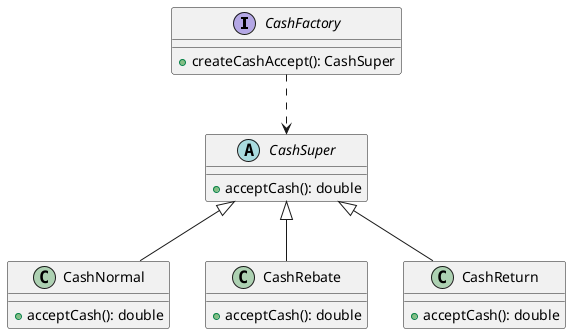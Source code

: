@startuml "简单工厂实现"
Interface CashFactory{
    +createCashAccept(): CashSuper
}

abstract CashSuper {
    + acceptCash(): double
}

CashFactory ..> CashSuper

class CashNormal{
    + acceptCash(): double
}

class CashRebate{
    + acceptCash(): double
}


class CashReturn{
    + acceptCash(): double
}


CashSuper <|-- CashNormal
CashSuper <|-- CashRebate
CashSuper <|-- CashReturn


@enduml
